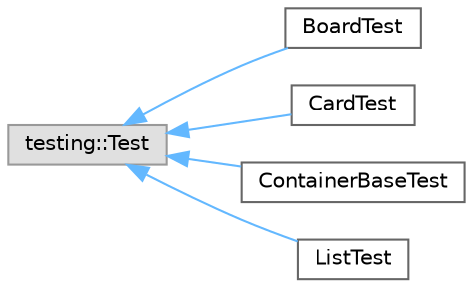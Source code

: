 digraph "Graphical Class Hierarchy"
{
 // LATEX_PDF_SIZE
  bgcolor="transparent";
  edge [fontname=Helvetica,fontsize=10,labelfontname=Helvetica,labelfontsize=10];
  node [fontname=Helvetica,fontsize=10,shape=box,height=0.2,width=0.4];
  rankdir="LR";
  Node0 [id="Node000000",label="testing::Test",height=0.2,width=0.4,color="grey60", fillcolor="#E0E0E0", style="filled",tooltip=" "];
  Node0 -> Node1 [id="edge15_Node000000_Node000001",dir="back",color="steelblue1",style="solid",tooltip=" "];
  Node1 [id="Node000001",label="BoardTest",height=0.2,width=0.4,color="grey40", fillcolor="white", style="filled",URL="$classBoardTest.html",tooltip="Test suite for Board class."];
  Node0 -> Node2 [id="edge16_Node000000_Node000002",dir="back",color="steelblue1",style="solid",tooltip=" "];
  Node2 [id="Node000002",label="CardTest",height=0.2,width=0.4,color="grey40", fillcolor="white", style="filled",URL="$classCardTest.html",tooltip="Test suite for Card class."];
  Node0 -> Node3 [id="edge17_Node000000_Node000003",dir="back",color="steelblue1",style="solid",tooltip=" "];
  Node3 [id="Node000003",label="ContainerBaseTest",height=0.2,width=0.4,color="grey40", fillcolor="white", style="filled",URL="$classContainerBaseTest.html",tooltip=" "];
  Node0 -> Node4 [id="edge18_Node000000_Node000004",dir="back",color="steelblue1",style="solid",tooltip=" "];
  Node4 [id="Node000004",label="ListTest",height=0.2,width=0.4,color="grey40", fillcolor="white", style="filled",URL="$classListTest.html",tooltip=" "];
}

